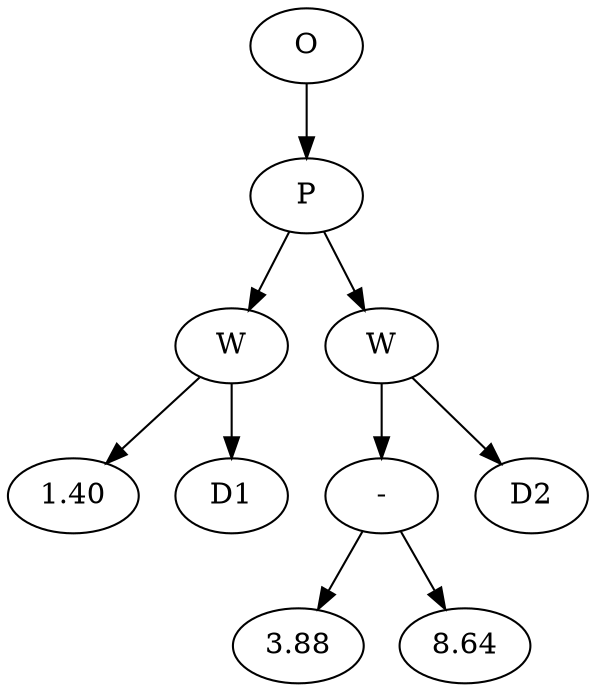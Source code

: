 // Tree
digraph {
	98621 [label=O]
	98622 [label=P]
	98621 -> 98622
	98623 [label=W]
	98622 -> 98623
	98624 [label=1.40]
	98623 -> 98624
	98625 [label=D1]
	98623 -> 98625
	98626 [label=W]
	98622 -> 98626
	98627 [label="-"]
	98626 -> 98627
	98628 [label=3.88]
	98627 -> 98628
	98629 [label=8.64]
	98627 -> 98629
	98630 [label=D2]
	98626 -> 98630
}
